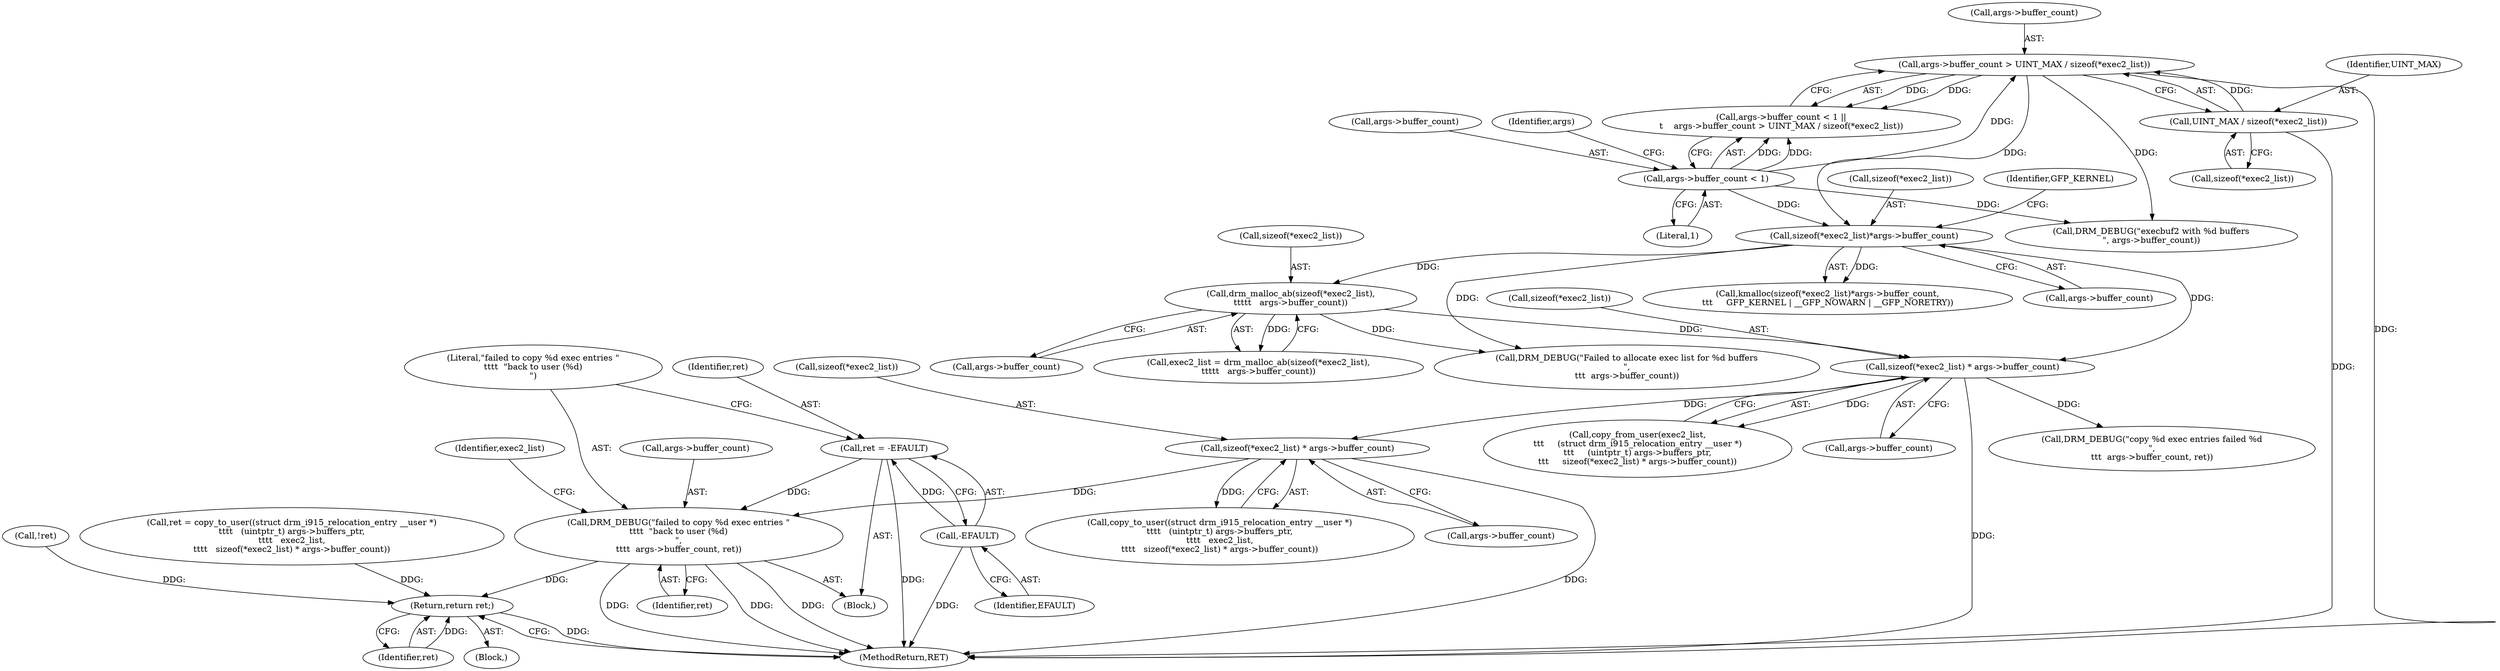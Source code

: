 digraph "0_linux_ed8cd3b2cd61004cab85380c52b1817aca1ca49b@pointer" {
"1000252" [label="(Call,DRM_DEBUG(\"failed to copy %d exec entries \"\n\t\t\t\t  \"back to user (%d)\n\",\n\t\t\t\t  args->buffer_count, ret))"];
"1000238" [label="(Call,sizeof(*exec2_list) * args->buffer_count)"];
"1000192" [label="(Call,sizeof(*exec2_list) * args->buffer_count)"];
"1000143" [label="(Call,sizeof(*exec2_list)*args->buffer_count)"];
"1000122" [label="(Call,args->buffer_count > UINT_MAX / sizeof(*exec2_list))"];
"1000117" [label="(Call,args->buffer_count < 1)"];
"1000126" [label="(Call,UINT_MAX / sizeof(*exec2_list))"];
"1000161" [label="(Call,drm_malloc_ab(sizeof(*exec2_list),\n\t\t\t\t\t   args->buffer_count))"];
"1000248" [label="(Call,ret = -EFAULT)"];
"1000250" [label="(Call,-EFAULT)"];
"1000260" [label="(Return,return ret;)"];
"1000251" [label="(Identifier,EFAULT)"];
"1000224" [label="(Call,!ret)"];
"1000128" [label="(Call,sizeof(*exec2_list))"];
"1000249" [label="(Identifier,ret)"];
"1000116" [label="(Call,args->buffer_count < 1 ||\n\t    args->buffer_count > UINT_MAX / sizeof(*exec2_list))"];
"1000261" [label="(Identifier,ret)"];
"1000161" [label="(Call,drm_malloc_ab(sizeof(*exec2_list),\n\t\t\t\t\t   args->buffer_count))"];
"1000142" [label="(Call,kmalloc(sizeof(*exec2_list)*args->buffer_count,\n\t\t\t     GFP_KERNEL | __GFP_NOWARN | __GFP_NORETRY))"];
"1000257" [label="(Identifier,ret)"];
"1000127" [label="(Identifier,UINT_MAX)"];
"1000132" [label="(Call,DRM_DEBUG(\"execbuf2 with %d buffers\n\", args->buffer_count))"];
"1000162" [label="(Call,sizeof(*exec2_list))"];
"1000250" [label="(Call,-EFAULT)"];
"1000122" [label="(Call,args->buffer_count > UINT_MAX / sizeof(*exec2_list))"];
"1000204" [label="(Call,DRM_DEBUG(\"copy %d exec entries failed %d\n\",\n\t\t\t  args->buffer_count, ret))"];
"1000247" [label="(Block,)"];
"1000192" [label="(Call,sizeof(*exec2_list) * args->buffer_count)"];
"1000229" [label="(Call,copy_to_user((struct drm_i915_relocation_entry __user *)\n\t\t\t\t   (uintptr_t) args->buffers_ptr,\n\t\t\t\t   exec2_list,\n\t\t\t\t   sizeof(*exec2_list) * args->buffer_count))"];
"1000165" [label="(Call,args->buffer_count)"];
"1000143" [label="(Call,sizeof(*exec2_list)*args->buffer_count)"];
"1000242" [label="(Call,args->buffer_count)"];
"1000254" [label="(Call,args->buffer_count)"];
"1000196" [label="(Call,args->buffer_count)"];
"1000262" [label="(MethodReturn,RET)"];
"1000159" [label="(Call,exec2_list = drm_malloc_ab(sizeof(*exec2_list),\n\t\t\t\t\t   args->buffer_count))"];
"1000239" [label="(Call,sizeof(*exec2_list))"];
"1000121" [label="(Literal,1)"];
"1000260" [label="(Return,return ret;)"];
"1000173" [label="(Call,DRM_DEBUG(\"Failed to allocate exec list for %d buffers\n\",\n\t\t\t  args->buffer_count))"];
"1000238" [label="(Call,sizeof(*exec2_list) * args->buffer_count)"];
"1000227" [label="(Call,ret = copy_to_user((struct drm_i915_relocation_entry __user *)\n\t\t\t\t   (uintptr_t) args->buffers_ptr,\n\t\t\t\t   exec2_list,\n\t\t\t\t   sizeof(*exec2_list) * args->buffer_count))"];
"1000147" [label="(Call,args->buffer_count)"];
"1000151" [label="(Identifier,GFP_KERNEL)"];
"1000126" [label="(Call,UINT_MAX / sizeof(*exec2_list))"];
"1000259" [label="(Identifier,exec2_list)"];
"1000183" [label="(Call,copy_from_user(exec2_list,\n\t\t\t     (struct drm_i915_relocation_entry __user *)\n\t\t\t     (uintptr_t) args->buffers_ptr,\n\t\t\t     sizeof(*exec2_list) * args->buffer_count))"];
"1000193" [label="(Call,sizeof(*exec2_list))"];
"1000105" [label="(Block,)"];
"1000252" [label="(Call,DRM_DEBUG(\"failed to copy %d exec entries \"\n\t\t\t\t  \"back to user (%d)\n\",\n\t\t\t\t  args->buffer_count, ret))"];
"1000253" [label="(Literal,\"failed to copy %d exec entries \"\n\t\t\t\t  \"back to user (%d)\n\")"];
"1000118" [label="(Call,args->buffer_count)"];
"1000144" [label="(Call,sizeof(*exec2_list))"];
"1000123" [label="(Call,args->buffer_count)"];
"1000124" [label="(Identifier,args)"];
"1000117" [label="(Call,args->buffer_count < 1)"];
"1000248" [label="(Call,ret = -EFAULT)"];
"1000252" -> "1000247"  [label="AST: "];
"1000252" -> "1000257"  [label="CFG: "];
"1000253" -> "1000252"  [label="AST: "];
"1000254" -> "1000252"  [label="AST: "];
"1000257" -> "1000252"  [label="AST: "];
"1000259" -> "1000252"  [label="CFG: "];
"1000252" -> "1000262"  [label="DDG: "];
"1000252" -> "1000262"  [label="DDG: "];
"1000252" -> "1000262"  [label="DDG: "];
"1000238" -> "1000252"  [label="DDG: "];
"1000248" -> "1000252"  [label="DDG: "];
"1000252" -> "1000260"  [label="DDG: "];
"1000238" -> "1000229"  [label="AST: "];
"1000238" -> "1000242"  [label="CFG: "];
"1000239" -> "1000238"  [label="AST: "];
"1000242" -> "1000238"  [label="AST: "];
"1000229" -> "1000238"  [label="CFG: "];
"1000238" -> "1000262"  [label="DDG: "];
"1000238" -> "1000229"  [label="DDG: "];
"1000192" -> "1000238"  [label="DDG: "];
"1000192" -> "1000183"  [label="AST: "];
"1000192" -> "1000196"  [label="CFG: "];
"1000193" -> "1000192"  [label="AST: "];
"1000196" -> "1000192"  [label="AST: "];
"1000183" -> "1000192"  [label="CFG: "];
"1000192" -> "1000262"  [label="DDG: "];
"1000192" -> "1000183"  [label="DDG: "];
"1000143" -> "1000192"  [label="DDG: "];
"1000161" -> "1000192"  [label="DDG: "];
"1000192" -> "1000204"  [label="DDG: "];
"1000143" -> "1000142"  [label="AST: "];
"1000143" -> "1000147"  [label="CFG: "];
"1000144" -> "1000143"  [label="AST: "];
"1000147" -> "1000143"  [label="AST: "];
"1000151" -> "1000143"  [label="CFG: "];
"1000143" -> "1000142"  [label="DDG: "];
"1000122" -> "1000143"  [label="DDG: "];
"1000117" -> "1000143"  [label="DDG: "];
"1000143" -> "1000161"  [label="DDG: "];
"1000143" -> "1000173"  [label="DDG: "];
"1000122" -> "1000116"  [label="AST: "];
"1000122" -> "1000126"  [label="CFG: "];
"1000123" -> "1000122"  [label="AST: "];
"1000126" -> "1000122"  [label="AST: "];
"1000116" -> "1000122"  [label="CFG: "];
"1000122" -> "1000262"  [label="DDG: "];
"1000122" -> "1000116"  [label="DDG: "];
"1000122" -> "1000116"  [label="DDG: "];
"1000117" -> "1000122"  [label="DDG: "];
"1000126" -> "1000122"  [label="DDG: "];
"1000122" -> "1000132"  [label="DDG: "];
"1000117" -> "1000116"  [label="AST: "];
"1000117" -> "1000121"  [label="CFG: "];
"1000118" -> "1000117"  [label="AST: "];
"1000121" -> "1000117"  [label="AST: "];
"1000124" -> "1000117"  [label="CFG: "];
"1000116" -> "1000117"  [label="CFG: "];
"1000117" -> "1000116"  [label="DDG: "];
"1000117" -> "1000116"  [label="DDG: "];
"1000117" -> "1000132"  [label="DDG: "];
"1000126" -> "1000128"  [label="CFG: "];
"1000127" -> "1000126"  [label="AST: "];
"1000128" -> "1000126"  [label="AST: "];
"1000126" -> "1000262"  [label="DDG: "];
"1000161" -> "1000159"  [label="AST: "];
"1000161" -> "1000165"  [label="CFG: "];
"1000162" -> "1000161"  [label="AST: "];
"1000165" -> "1000161"  [label="AST: "];
"1000159" -> "1000161"  [label="CFG: "];
"1000161" -> "1000159"  [label="DDG: "];
"1000161" -> "1000173"  [label="DDG: "];
"1000248" -> "1000247"  [label="AST: "];
"1000248" -> "1000250"  [label="CFG: "];
"1000249" -> "1000248"  [label="AST: "];
"1000250" -> "1000248"  [label="AST: "];
"1000253" -> "1000248"  [label="CFG: "];
"1000248" -> "1000262"  [label="DDG: "];
"1000250" -> "1000248"  [label="DDG: "];
"1000250" -> "1000251"  [label="CFG: "];
"1000251" -> "1000250"  [label="AST: "];
"1000250" -> "1000262"  [label="DDG: "];
"1000260" -> "1000105"  [label="AST: "];
"1000260" -> "1000261"  [label="CFG: "];
"1000261" -> "1000260"  [label="AST: "];
"1000262" -> "1000260"  [label="CFG: "];
"1000260" -> "1000262"  [label="DDG: "];
"1000261" -> "1000260"  [label="DDG: "];
"1000224" -> "1000260"  [label="DDG: "];
"1000227" -> "1000260"  [label="DDG: "];
}
